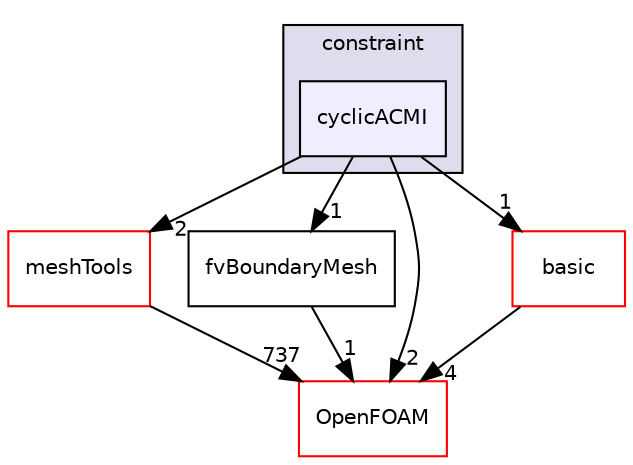 digraph "src/finiteVolume/fvMesh/fvPatches/constraint/cyclicACMI" {
  bgcolor=transparent;
  compound=true
  node [ fontsize="10", fontname="Helvetica"];
  edge [ labelfontsize="10", labelfontname="Helvetica"];
  subgraph clusterdir_9b55a90ed6410b18bd357d7a8a7e772f {
    graph [ bgcolor="#ddddee", pencolor="black", label="constraint" fontname="Helvetica", fontsize="10", URL="dir_9b55a90ed6410b18bd357d7a8a7e772f.html"]
  dir_26129b1e3eca3f917821eb24da70d4c2 [shape=box, label="cyclicACMI", style="filled", fillcolor="#eeeeff", pencolor="black", URL="dir_26129b1e3eca3f917821eb24da70d4c2.html"];
  }
  dir_ae30ad0bef50cf391b24c614251bb9fd [shape=box label="meshTools" color="red" URL="dir_ae30ad0bef50cf391b24c614251bb9fd.html"];
  dir_0eb9bd8db55e645cc7c2ca38de05b9c6 [shape=box label="fvBoundaryMesh" URL="dir_0eb9bd8db55e645cc7c2ca38de05b9c6.html"];
  dir_c5473ff19b20e6ec4dfe5c310b3778a8 [shape=box label="OpenFOAM" color="red" URL="dir_c5473ff19b20e6ec4dfe5c310b3778a8.html"];
  dir_dfff1aaafb0557c9fd59e388c1b38ebc [shape=box label="basic" color="red" URL="dir_dfff1aaafb0557c9fd59e388c1b38ebc.html"];
  dir_ae30ad0bef50cf391b24c614251bb9fd->dir_c5473ff19b20e6ec4dfe5c310b3778a8 [headlabel="737", labeldistance=1.5 headhref="dir_001742_001888.html"];
  dir_26129b1e3eca3f917821eb24da70d4c2->dir_ae30ad0bef50cf391b24c614251bb9fd [headlabel="2", labeldistance=1.5 headhref="dir_001135_001742.html"];
  dir_26129b1e3eca3f917821eb24da70d4c2->dir_0eb9bd8db55e645cc7c2ca38de05b9c6 [headlabel="1", labeldistance=1.5 headhref="dir_001135_001126.html"];
  dir_26129b1e3eca3f917821eb24da70d4c2->dir_c5473ff19b20e6ec4dfe5c310b3778a8 [headlabel="2", labeldistance=1.5 headhref="dir_001135_001888.html"];
  dir_26129b1e3eca3f917821eb24da70d4c2->dir_dfff1aaafb0557c9fd59e388c1b38ebc [headlabel="1", labeldistance=1.5 headhref="dir_001135_001130.html"];
  dir_0eb9bd8db55e645cc7c2ca38de05b9c6->dir_c5473ff19b20e6ec4dfe5c310b3778a8 [headlabel="1", labeldistance=1.5 headhref="dir_001126_001888.html"];
  dir_dfff1aaafb0557c9fd59e388c1b38ebc->dir_c5473ff19b20e6ec4dfe5c310b3778a8 [headlabel="4", labeldistance=1.5 headhref="dir_001130_001888.html"];
}
